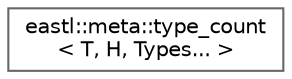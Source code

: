 digraph "类继承关系图"
{
 // LATEX_PDF_SIZE
  bgcolor="transparent";
  edge [fontname=Helvetica,fontsize=10,labelfontname=Helvetica,labelfontsize=10];
  node [fontname=Helvetica,fontsize=10,shape=box,height=0.2,width=0.4];
  rankdir="LR";
  Node0 [id="Node000000",label="eastl::meta::type_count\l\< T, H, Types... \>",height=0.2,width=0.4,color="grey40", fillcolor="white", style="filled",URL="$structeastl_1_1meta_1_1type__count_3_01_t_00_01_h_00_01_types_8_8_8_01_4.html",tooltip=" "];
}
